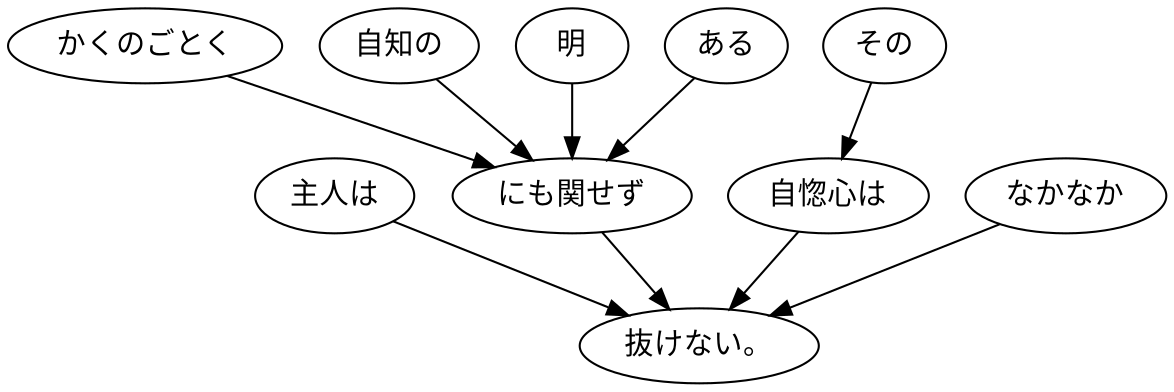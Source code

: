 digraph graph282 {
	node0 [label="主人は"];
	node1 [label="かくのごとく"];
	node2 [label="自知の"];
	node3 [label="明"];
	node4 [label="ある"];
	node5 [label="にも関せず"];
	node6 [label="その"];
	node7 [label="自惚心は"];
	node8 [label="なかなか"];
	node9 [label="抜けない。"];
	node0 -> node9;
	node1 -> node5;
	node2 -> node5;
	node3 -> node5;
	node4 -> node5;
	node5 -> node9;
	node6 -> node7;
	node7 -> node9;
	node8 -> node9;
}
